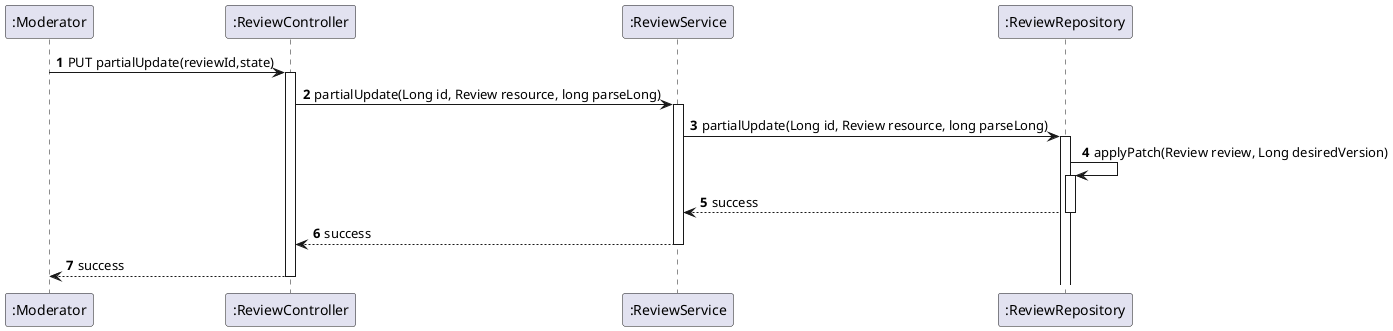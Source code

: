 @startuml
'https://plantuml.com/sequence-diagram
autoactivate on
autonumber

participant ":Moderator" as Moderator
participant ":ReviewController" as Controller
participant ":ReviewService" as Service
participant ":ReviewRepository" as Repository

Moderator -> Controller : PUT partialUpdate(reviewId,state)
Controller -> Service : partialUpdate(Long id, Review resource, long parseLong)
Service -> Repository : partialUpdate(Long id, Review resource, long parseLong)
Repository -> Repository : applyPatch(Review review, Long desiredVersion)
Repository --> Service : success
Service --> Controller : success
Controller --> Moderator : success

@enduml